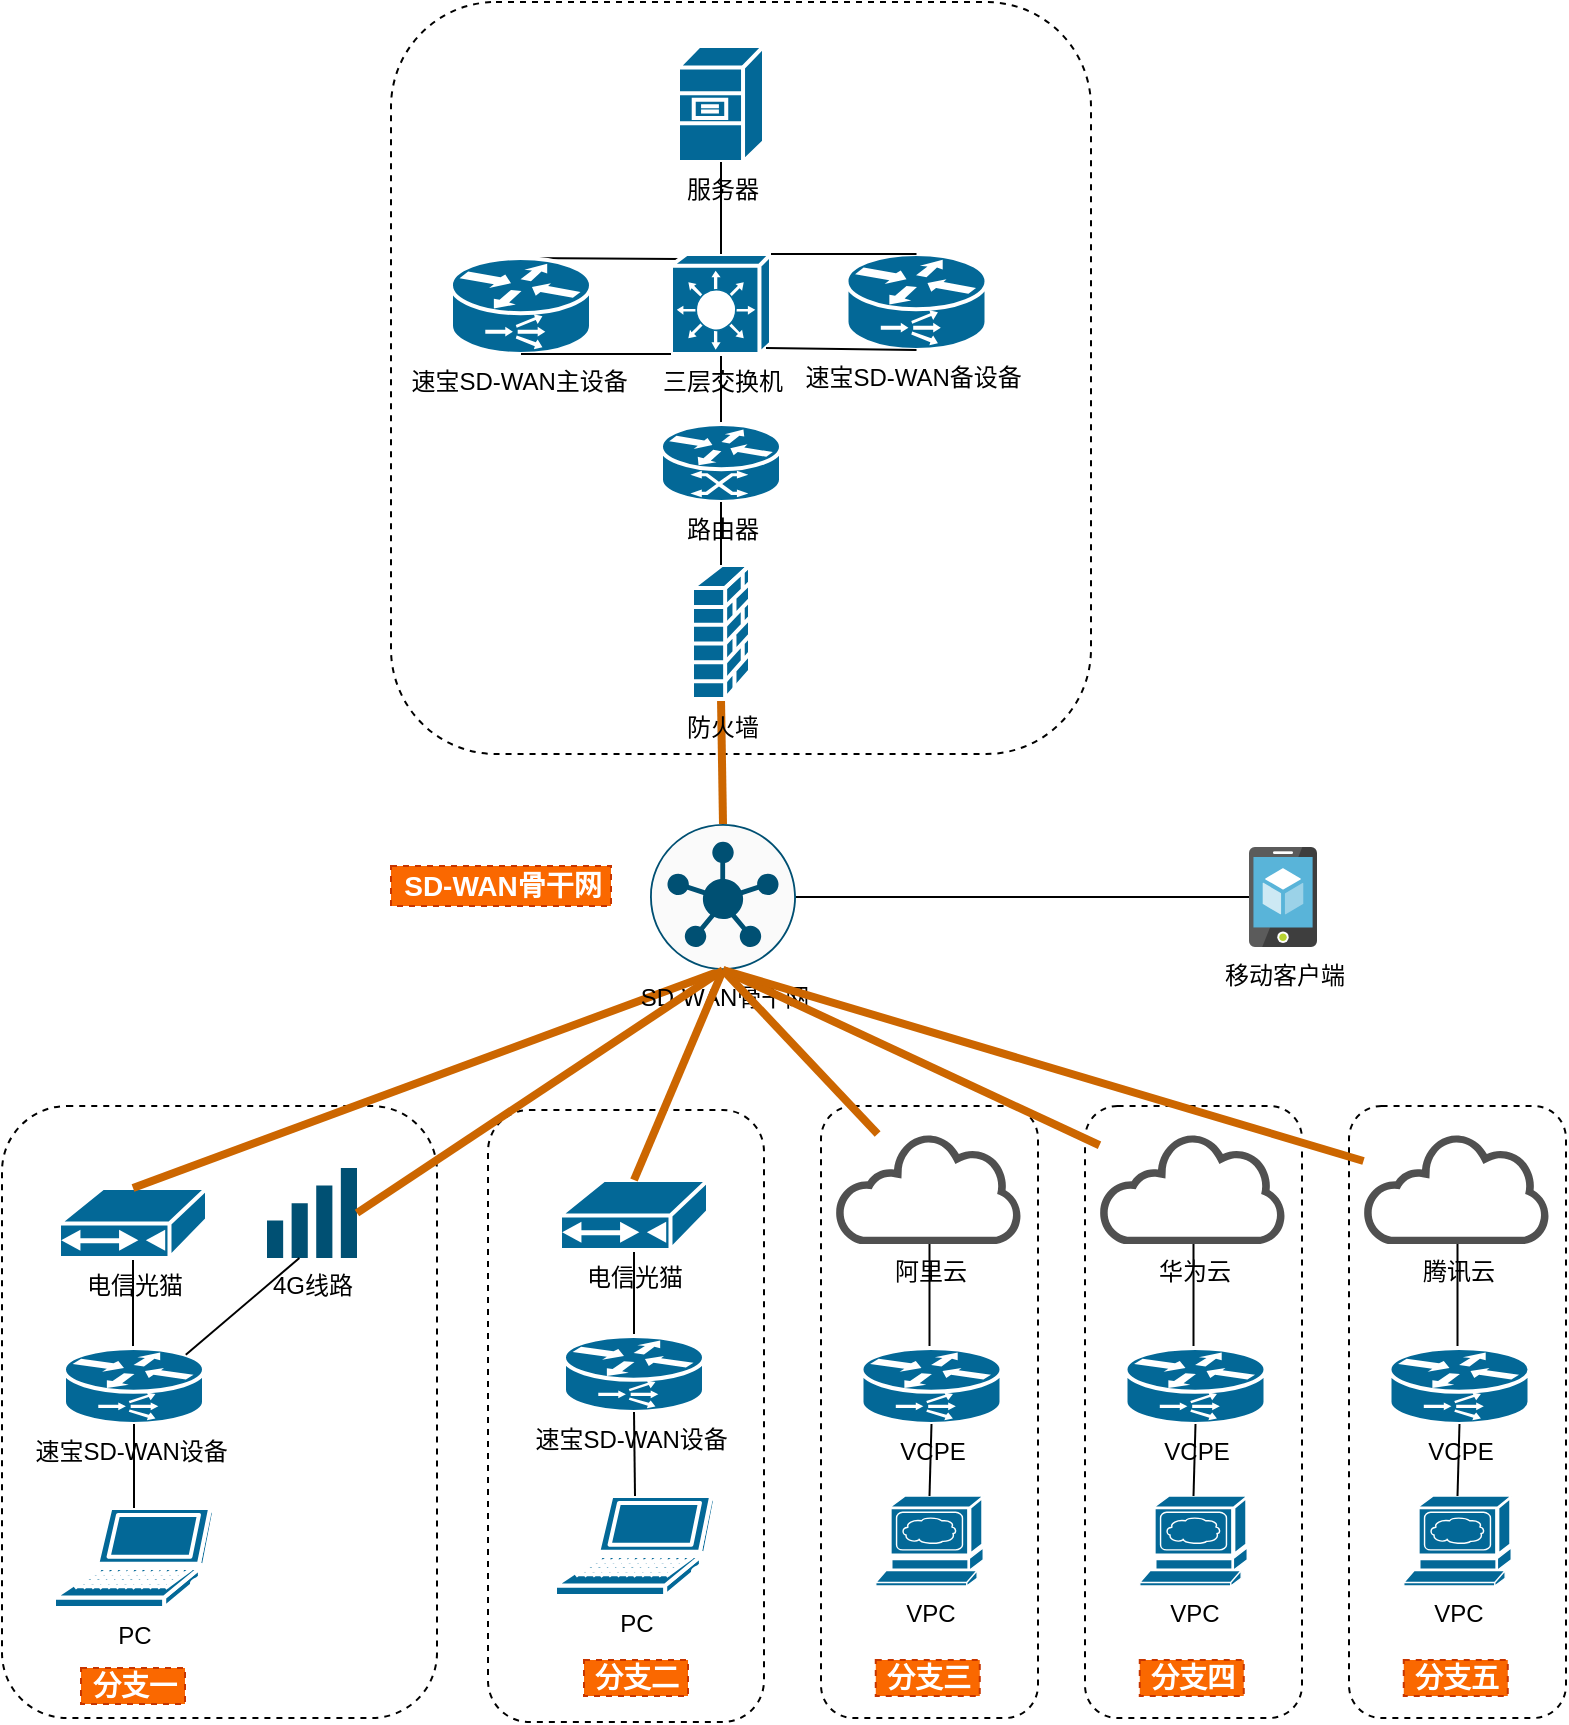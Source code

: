 <mxfile version="15.3.5" type="github">
  <diagram id="3BFR3GqZxXMxbAWBfeUj" name="Page-1">
    <mxGraphModel dx="1038" dy="539" grid="0" gridSize="10" guides="1" tooltips="1" connect="1" arrows="1" fold="1" page="1" pageScale="1" pageWidth="827" pageHeight="1169" math="0" shadow="0">
      <root>
        <mxCell id="0" />
        <mxCell id="1" parent="0" />
        <mxCell id="7UlHeGkB-n3cVjGxctKM-30" value="" style="rounded=1;whiteSpace=wrap;html=1;dashed=1;" parent="1" vertex="1">
          <mxGeometry x="422.5" y="701" width="108.5" height="306" as="geometry" />
        </mxCell>
        <mxCell id="7UlHeGkB-n3cVjGxctKM-20" value="" style="rounded=1;whiteSpace=wrap;html=1;dashed=1;" parent="1" vertex="1">
          <mxGeometry x="207.5" y="149" width="350" height="376" as="geometry" />
        </mxCell>
        <mxCell id="EAKdSy7ptGbpC2-vD8Ey-16" value="" style="rounded=1;whiteSpace=wrap;html=1;dashed=1;" parent="1" vertex="1">
          <mxGeometry x="13" y="701" width="217.5" height="306" as="geometry" />
        </mxCell>
        <mxCell id="EAKdSy7ptGbpC2-vD8Ey-11" style="edgeStyle=none;rounded=1;orthogonalLoop=1;jettySize=auto;html=1;exitX=0.5;exitY=0;exitDx=0;exitDy=0;exitPerimeter=0;entryX=0.5;entryY=1;entryDx=0;entryDy=0;entryPerimeter=0;startArrow=none;startFill=0;endArrow=none;endFill=0;" parent="1" target="EAKdSy7ptGbpC2-vD8Ey-10" edge="1">
          <mxGeometry relative="1" as="geometry">
            <mxPoint x="78.5" y="832" as="sourcePoint" />
          </mxGeometry>
        </mxCell>
        <mxCell id="EAKdSy7ptGbpC2-vD8Ey-8" value="速宝SD-WAN设备&amp;nbsp;" style="shape=mxgraph.cisco.routers.content_service_router;html=1;pointerEvents=1;dashed=0;fillColor=#036897;strokeColor=#ffffff;strokeWidth=2;verticalLabelPosition=bottom;verticalAlign=top;align=center;outlineConnect=0;" parent="1" vertex="1">
          <mxGeometry x="44" y="822" width="70" height="38" as="geometry" />
        </mxCell>
        <mxCell id="EAKdSy7ptGbpC2-vD8Ey-10" value="电信光猫" style="shape=mxgraph.cisco.modems_and_phones.cable_modem;html=1;pointerEvents=1;dashed=0;fillColor=#036897;strokeColor=#ffffff;strokeWidth=2;verticalLabelPosition=bottom;verticalAlign=top;align=center;outlineConnect=0;" parent="1" vertex="1">
          <mxGeometry x="41.5" y="742" width="74" height="35" as="geometry" />
        </mxCell>
        <mxCell id="EAKdSy7ptGbpC2-vD8Ey-12" value="PC" style="shape=mxgraph.cisco.computers_and_peripherals.laptop;html=1;pointerEvents=1;dashed=0;fillColor=#036897;strokeColor=#ffffff;strokeWidth=2;verticalLabelPosition=bottom;verticalAlign=top;align=center;outlineConnect=0;" parent="1" vertex="1">
          <mxGeometry x="39" y="902" width="80" height="50" as="geometry" />
        </mxCell>
        <mxCell id="EAKdSy7ptGbpC2-vD8Ey-17" style="edgeStyle=none;rounded=1;orthogonalLoop=1;jettySize=auto;html=1;exitX=0.5;exitY=0;exitDx=0;exitDy=0;startArrow=none;startFill=0;endArrow=none;endFill=0;" parent="1" edge="1">
          <mxGeometry relative="1" as="geometry">
            <mxPoint x="120.25" y="703" as="sourcePoint" />
            <mxPoint x="120.25" y="703" as="targetPoint" />
          </mxGeometry>
        </mxCell>
        <mxCell id="pgLIFL3BZB2Xo_3dE_xm-6" value="&lt;span style=&quot;font-size: 14px&quot;&gt;分支一&lt;/span&gt;" style="text;html=1;resizable=0;autosize=1;align=center;verticalAlign=middle;points=[];fillColor=#fa6800;strokeColor=#C73500;rounded=0;dashed=1;fontColor=#ffffff;fontStyle=1" parent="1" vertex="1">
          <mxGeometry x="52.5" y="982" width="52" height="18" as="geometry" />
        </mxCell>
        <mxCell id="pgLIFL3BZB2Xo_3dE_xm-12" value="&lt;font style=&quot;font-size: 14px&quot;&gt;SD-WAN骨干网&lt;/font&gt;" style="text;html=1;resizable=0;autosize=1;align=center;verticalAlign=middle;points=[];fillColor=#fa6800;strokeColor=#C73500;rounded=0;dashed=1;fontColor=#ffffff;fontStyle=1" parent="1" vertex="1">
          <mxGeometry x="207.5" y="581" width="110" height="20" as="geometry" />
        </mxCell>
        <mxCell id="7UlHeGkB-n3cVjGxctKM-9" style="rounded=1;orthogonalLoop=1;jettySize=auto;html=1;exitX=0.5;exitY=0;exitDx=0;exitDy=0;exitPerimeter=0;endArrow=none;endFill=0;startArrow=none;startFill=0;entryX=0.5;entryY=1;entryDx=0;entryDy=0;entryPerimeter=0;" parent="1" source="CTemaUN2CCBBiWH_kIwZ-6" target="CTemaUN2CCBBiWH_kIwZ-2" edge="1">
          <mxGeometry relative="1" as="geometry">
            <mxPoint x="228.5" y="552.5" as="sourcePoint" />
            <mxPoint x="137.5" y="622" as="targetPoint" />
          </mxGeometry>
        </mxCell>
        <mxCell id="7UlHeGkB-n3cVjGxctKM-10" style="rounded=1;orthogonalLoop=1;jettySize=auto;html=1;exitX=0.5;exitY=0;exitDx=0;exitDy=0;exitPerimeter=0;endArrow=none;endFill=0;startArrow=none;startFill=0;entryX=0.08;entryY=0.05;entryDx=0;entryDy=0;entryPerimeter=0;" parent="1" source="CTemaUN2CCBBiWH_kIwZ-3" target="CTemaUN2CCBBiWH_kIwZ-2" edge="1">
          <mxGeometry relative="1" as="geometry">
            <mxPoint x="108.5" y="622" as="sourcePoint" />
            <mxPoint x="51.5" y="545" as="targetPoint" />
          </mxGeometry>
        </mxCell>
        <mxCell id="7UlHeGkB-n3cVjGxctKM-11" style="edgeStyle=none;orthogonalLoop=1;jettySize=auto;html=1;startArrow=none;startFill=0;endArrow=none;endFill=0;rounded=1;strokeColor=#CC6600;strokeWidth=4;entryX=0.5;entryY=1;entryDx=0;entryDy=0;entryPerimeter=0;exitX=0.5;exitY=0;exitDx=0;exitDy=0;exitPerimeter=0;" parent="1" source="EAKdSy7ptGbpC2-vD8Ey-10" target="CTemaUN2CCBBiWH_kIwZ-15" edge="1">
          <mxGeometry relative="1" as="geometry">
            <mxPoint x="471.75" y="704" as="sourcePoint" />
            <mxPoint x="471.75" y="539" as="targetPoint" />
          </mxGeometry>
        </mxCell>
        <mxCell id="7UlHeGkB-n3cVjGxctKM-16" style="edgeStyle=none;orthogonalLoop=1;jettySize=auto;html=1;startArrow=none;startFill=0;endArrow=none;endFill=0;rounded=1;strokeColor=#CC6600;strokeWidth=4;exitX=0.5;exitY=0;exitDx=0;exitDy=0;exitPerimeter=0;entryX=0.5;entryY=1;entryDx=0;entryDy=0;entryPerimeter=0;" parent="1" source="CTemaUN2CCBBiWH_kIwZ-15" target="CTemaUN2CCBBiWH_kIwZ-5" edge="1">
          <mxGeometry relative="1" as="geometry">
            <mxPoint x="226" y="704" as="sourcePoint" />
            <mxPoint x="226.5" y="539" as="targetPoint" />
          </mxGeometry>
        </mxCell>
        <mxCell id="7UlHeGkB-n3cVjGxctKM-17" value="移动客户端" style="aspect=fixed;html=1;points=[];align=center;image;fontSize=12;image=img/lib/mscae/App_Service_Mobile_App.svg;" parent="1" vertex="1">
          <mxGeometry x="636.5" y="571.5" width="34" height="50" as="geometry" />
        </mxCell>
        <mxCell id="7UlHeGkB-n3cVjGxctKM-23" value="4G线路" style="points=[[0,0.58,0],[0.09,0.58,0],[0.36,0.39,0],[0.64,0.195,0],[0.91,0,0],[1,0,0],[1,0.25,0],[1,0.5,0],[1,0.75,0],[1,1,0],[0,1,0],[0.09,1,0],[0.36,1,0],[0.64,1,0],[0.91,1,0],[0,0.79,0]];verticalLabelPosition=bottom;html=1;verticalAlign=top;aspect=fixed;align=center;pointerEvents=1;shape=mxgraph.cisco19.wifi_indicator;fillColor=#005073;strokeColor=none;" parent="1" vertex="1">
          <mxGeometry x="145.5" y="732" width="45" height="45" as="geometry" />
        </mxCell>
        <mxCell id="7UlHeGkB-n3cVjGxctKM-24" style="rounded=1;orthogonalLoop=1;jettySize=auto;html=1;exitX=0.5;exitY=0;exitDx=0;exitDy=0;exitPerimeter=0;endArrow=none;endFill=0;startArrow=none;startFill=0;entryX=0.5;entryY=1;entryDx=0;entryDy=0;entryPerimeter=0;" parent="1" source="EAKdSy7ptGbpC2-vD8Ey-12" target="EAKdSy7ptGbpC2-vD8Ey-8" edge="1">
          <mxGeometry relative="1" as="geometry">
            <mxPoint x="53.5" y="967" as="sourcePoint" />
            <mxPoint x="-22" y="874" as="targetPoint" />
          </mxGeometry>
        </mxCell>
        <mxCell id="7UlHeGkB-n3cVjGxctKM-26" value="阿里云" style="pointerEvents=1;shadow=0;dashed=0;html=1;strokeColor=none;fillColor=#505050;labelPosition=center;verticalLabelPosition=bottom;outlineConnect=0;verticalAlign=top;align=center;shape=mxgraph.office.clouds.cloud;" parent="1" vertex="1">
          <mxGeometry x="429.75" y="715" width="94" height="55" as="geometry" />
        </mxCell>
        <mxCell id="7UlHeGkB-n3cVjGxctKM-28" style="rounded=1;orthogonalLoop=1;jettySize=auto;html=1;endArrow=none;endFill=0;startArrow=none;startFill=0;entryX=1;entryY=0.5;entryDx=0;entryDy=0;entryPerimeter=0;" parent="1" source="7UlHeGkB-n3cVjGxctKM-17" target="CTemaUN2CCBBiWH_kIwZ-15" edge="1">
          <mxGeometry relative="1" as="geometry">
            <mxPoint x="416.25" y="891" as="sourcePoint" />
            <mxPoint x="676.5" y="869" as="targetPoint" />
          </mxGeometry>
        </mxCell>
        <mxCell id="7UlHeGkB-n3cVjGxctKM-29" style="rounded=1;orthogonalLoop=1;jettySize=auto;html=1;endArrow=none;endFill=0;startArrow=none;startFill=0;exitX=0.5;exitY=0;exitDx=0;exitDy=0;exitPerimeter=0;" parent="1" target="7UlHeGkB-n3cVjGxctKM-26" edge="1">
          <mxGeometry relative="1" as="geometry">
            <mxPoint x="476.75" y="821" as="sourcePoint" />
            <mxPoint x="486.75" y="891" as="targetPoint" />
          </mxGeometry>
        </mxCell>
        <mxCell id="CTemaUN2CCBBiWH_kIwZ-2" value="三层交换机" style="shape=mxgraph.cisco.switches.layer_3_switch;html=1;pointerEvents=1;dashed=0;fillColor=#036897;strokeColor=#ffffff;strokeWidth=2;verticalLabelPosition=bottom;verticalAlign=top;align=center;outlineConnect=0;" parent="1" vertex="1">
          <mxGeometry x="347.5" y="275" width="50" height="50" as="geometry" />
        </mxCell>
        <mxCell id="CTemaUN2CCBBiWH_kIwZ-3" value="速宝SD-WAN主设备&amp;nbsp;" style="shape=mxgraph.cisco.routers.content_service_router;html=1;pointerEvents=1;dashed=0;fillColor=#036897;strokeColor=#ffffff;strokeWidth=2;verticalLabelPosition=bottom;verticalAlign=top;align=center;outlineConnect=0;" parent="1" vertex="1">
          <mxGeometry x="237.5" y="277" width="70" height="48" as="geometry" />
        </mxCell>
        <mxCell id="CTemaUN2CCBBiWH_kIwZ-4" value="速宝SD-WAN备设备&amp;nbsp;" style="shape=mxgraph.cisco.routers.content_service_router;html=1;pointerEvents=1;dashed=0;fillColor=#036897;strokeColor=#ffffff;strokeWidth=2;verticalLabelPosition=bottom;verticalAlign=top;align=center;outlineConnect=0;" parent="1" vertex="1">
          <mxGeometry x="435.25" y="275" width="70" height="48" as="geometry" />
        </mxCell>
        <mxCell id="CTemaUN2CCBBiWH_kIwZ-5" value="防火墙" style="shape=mxgraph.cisco.security.firewall;html=1;pointerEvents=1;dashed=0;fillColor=#036897;strokeColor=#ffffff;strokeWidth=2;verticalLabelPosition=bottom;verticalAlign=top;align=center;outlineConnect=0;" parent="1" vertex="1">
          <mxGeometry x="358" y="430.5" width="29" height="67" as="geometry" />
        </mxCell>
        <mxCell id="CTemaUN2CCBBiWH_kIwZ-8" style="rounded=1;orthogonalLoop=1;jettySize=auto;html=1;exitX=0.5;exitY=1;exitDx=0;exitDy=0;exitPerimeter=0;endArrow=none;endFill=0;startArrow=none;startFill=0;entryX=0;entryY=1;entryDx=0;entryDy=0;entryPerimeter=0;" parent="1" source="CTemaUN2CCBBiWH_kIwZ-3" target="CTemaUN2CCBBiWH_kIwZ-2" edge="1">
          <mxGeometry relative="1" as="geometry">
            <mxPoint x="260.5" y="313.5" as="sourcePoint" />
            <mxPoint x="347.5" y="313" as="targetPoint" />
          </mxGeometry>
        </mxCell>
        <mxCell id="CTemaUN2CCBBiWH_kIwZ-9" style="rounded=1;orthogonalLoop=1;jettySize=auto;html=1;exitX=0.5;exitY=0;exitDx=0;exitDy=0;exitPerimeter=0;endArrow=none;endFill=0;startArrow=none;startFill=0;entryX=1;entryY=0;entryDx=0;entryDy=0;entryPerimeter=0;" parent="1" source="CTemaUN2CCBBiWH_kIwZ-4" target="CTemaUN2CCBBiWH_kIwZ-2" edge="1">
          <mxGeometry relative="1" as="geometry">
            <mxPoint x="274.5" y="288" as="sourcePoint" />
            <mxPoint x="361.5" y="287.5" as="targetPoint" />
          </mxGeometry>
        </mxCell>
        <mxCell id="CTemaUN2CCBBiWH_kIwZ-10" style="rounded=1;orthogonalLoop=1;jettySize=auto;html=1;exitX=0.5;exitY=1;exitDx=0;exitDy=0;exitPerimeter=0;endArrow=none;endFill=0;startArrow=none;startFill=0;entryX=0.95;entryY=0.94;entryDx=0;entryDy=0;entryPerimeter=0;" parent="1" source="CTemaUN2CCBBiWH_kIwZ-4" target="CTemaUN2CCBBiWH_kIwZ-2" edge="1">
          <mxGeometry relative="1" as="geometry">
            <mxPoint x="274.5" y="336" as="sourcePoint" />
            <mxPoint x="357.5" y="335" as="targetPoint" />
          </mxGeometry>
        </mxCell>
        <mxCell id="CTemaUN2CCBBiWH_kIwZ-6" value="路由器" style="shape=mxgraph.cisco.routers.atm_router;sketch=0;html=1;pointerEvents=1;dashed=0;fillColor=#036897;strokeColor=#ffffff;strokeWidth=2;verticalLabelPosition=bottom;verticalAlign=top;align=center;outlineConnect=0;" parent="1" vertex="1">
          <mxGeometry x="342.5" y="360" width="60" height="39" as="geometry" />
        </mxCell>
        <mxCell id="CTemaUN2CCBBiWH_kIwZ-11" value="" style="rounded=1;orthogonalLoop=1;jettySize=auto;html=1;exitX=0.5;exitY=0;exitDx=0;exitDy=0;exitPerimeter=0;endArrow=none;endFill=0;startArrow=none;startFill=0;entryX=0.5;entryY=1;entryDx=0;entryDy=0;entryPerimeter=0;" parent="1" source="CTemaUN2CCBBiWH_kIwZ-5" target="CTemaUN2CCBBiWH_kIwZ-6" edge="1">
          <mxGeometry relative="1" as="geometry">
            <mxPoint x="370" y="470" as="sourcePoint" />
            <mxPoint x="372.5" y="325" as="targetPoint" />
          </mxGeometry>
        </mxCell>
        <mxCell id="CTemaUN2CCBBiWH_kIwZ-13" value="服务器" style="shape=mxgraph.cisco.servers.file_server;sketch=0;html=1;pointerEvents=1;dashed=0;fillColor=#036897;strokeColor=#ffffff;strokeWidth=2;verticalLabelPosition=bottom;verticalAlign=top;align=center;outlineConnect=0;" parent="1" vertex="1">
          <mxGeometry x="351" y="171" width="43" height="58" as="geometry" />
        </mxCell>
        <mxCell id="CTemaUN2CCBBiWH_kIwZ-14" style="rounded=1;orthogonalLoop=1;jettySize=auto;html=1;exitX=0.5;exitY=1;exitDx=0;exitDy=0;exitPerimeter=0;endArrow=none;endFill=0;startArrow=none;startFill=0;entryX=0.5;entryY=0;entryDx=0;entryDy=0;entryPerimeter=0;" parent="1" source="CTemaUN2CCBBiWH_kIwZ-13" target="CTemaUN2CCBBiWH_kIwZ-2" edge="1">
          <mxGeometry relative="1" as="geometry">
            <mxPoint x="480.25" y="285" as="sourcePoint" />
            <mxPoint x="407.5" y="285" as="targetPoint" />
          </mxGeometry>
        </mxCell>
        <mxCell id="CTemaUN2CCBBiWH_kIwZ-15" value="SD-WAN骨干网" style="sketch=0;points=[[0.5,0,0],[1,0.5,0],[0.5,1,0],[0,0.5,0],[0.145,0.145,0],[0.856,0.145,0],[0.855,0.856,0],[0.145,0.855,0]];verticalLabelPosition=bottom;html=1;verticalAlign=top;aspect=fixed;align=center;pointerEvents=1;shape=mxgraph.cisco19.rect;prIcon=vsmart;fillColor=#FAFAFA;strokeColor=#005073;" parent="1" vertex="1">
          <mxGeometry x="337" y="560" width="73" height="73" as="geometry" />
        </mxCell>
        <mxCell id="CTemaUN2CCBBiWH_kIwZ-16" value="" style="rounded=1;whiteSpace=wrap;html=1;dashed=1;" parent="1" vertex="1">
          <mxGeometry x="256" y="703" width="138" height="306" as="geometry" />
        </mxCell>
        <mxCell id="CTemaUN2CCBBiWH_kIwZ-17" style="edgeStyle=none;rounded=1;orthogonalLoop=1;jettySize=auto;html=1;exitX=0.5;exitY=0;exitDx=0;exitDy=0;exitPerimeter=0;entryX=0.5;entryY=1;entryDx=0;entryDy=0;entryPerimeter=0;startArrow=none;startFill=0;endArrow=none;endFill=0;" parent="1" source="CTemaUN2CCBBiWH_kIwZ-18" target="CTemaUN2CCBBiWH_kIwZ-19" edge="1">
          <mxGeometry relative="1" as="geometry">
            <mxPoint x="329.5" y="813" as="sourcePoint" />
          </mxGeometry>
        </mxCell>
        <mxCell id="CTemaUN2CCBBiWH_kIwZ-18" value="速宝SD-WAN设备&amp;nbsp;" style="shape=mxgraph.cisco.routers.content_service_router;html=1;pointerEvents=1;dashed=0;fillColor=#036897;strokeColor=#ffffff;strokeWidth=2;verticalLabelPosition=bottom;verticalAlign=top;align=center;outlineConnect=0;" parent="1" vertex="1">
          <mxGeometry x="294" y="816" width="70" height="38" as="geometry" />
        </mxCell>
        <mxCell id="CTemaUN2CCBBiWH_kIwZ-19" value="电信光猫" style="shape=mxgraph.cisco.modems_and_phones.cable_modem;html=1;pointerEvents=1;dashed=0;fillColor=#036897;strokeColor=#ffffff;strokeWidth=2;verticalLabelPosition=bottom;verticalAlign=top;align=center;outlineConnect=0;" parent="1" vertex="1">
          <mxGeometry x="292" y="738" width="74" height="35" as="geometry" />
        </mxCell>
        <mxCell id="CTemaUN2CCBBiWH_kIwZ-20" value="PC" style="shape=mxgraph.cisco.computers_and_peripherals.laptop;html=1;pointerEvents=1;dashed=0;fillColor=#036897;strokeColor=#ffffff;strokeWidth=2;verticalLabelPosition=bottom;verticalAlign=top;align=center;outlineConnect=0;" parent="1" vertex="1">
          <mxGeometry x="289.5" y="896" width="80" height="50" as="geometry" />
        </mxCell>
        <mxCell id="CTemaUN2CCBBiWH_kIwZ-21" style="edgeStyle=none;rounded=1;orthogonalLoop=1;jettySize=auto;html=1;exitX=0.5;exitY=0;exitDx=0;exitDy=0;startArrow=none;startFill=0;endArrow=none;endFill=0;" parent="1" source="CTemaUN2CCBBiWH_kIwZ-16" target="CTemaUN2CCBBiWH_kIwZ-16" edge="1">
          <mxGeometry relative="1" as="geometry" />
        </mxCell>
        <mxCell id="CTemaUN2CCBBiWH_kIwZ-22" value="&lt;span style=&quot;font-size: 14px&quot;&gt;分支二&lt;/span&gt;" style="text;html=1;resizable=0;autosize=1;align=center;verticalAlign=middle;points=[];fillColor=#fa6800;strokeColor=#C73500;rounded=0;dashed=1;fontColor=#ffffff;fontStyle=1" parent="1" vertex="1">
          <mxGeometry x="304" y="978" width="52" height="18" as="geometry" />
        </mxCell>
        <mxCell id="CTemaUN2CCBBiWH_kIwZ-23" style="rounded=1;orthogonalLoop=1;jettySize=auto;html=1;exitX=0.5;exitY=0;exitDx=0;exitDy=0;exitPerimeter=0;endArrow=none;endFill=0;startArrow=none;startFill=0;entryX=0.5;entryY=1;entryDx=0;entryDy=0;entryPerimeter=0;" parent="1" source="CTemaUN2CCBBiWH_kIwZ-20" target="CTemaUN2CCBBiWH_kIwZ-18" edge="1">
          <mxGeometry relative="1" as="geometry">
            <mxPoint x="304.5" y="948" as="sourcePoint" />
            <mxPoint x="229" y="855" as="targetPoint" />
          </mxGeometry>
        </mxCell>
        <mxCell id="CTemaUN2CCBBiWH_kIwZ-27" style="edgeStyle=none;rounded=1;orthogonalLoop=1;jettySize=auto;html=1;exitX=0.87;exitY=0.09;exitDx=0;exitDy=0;exitPerimeter=0;entryX=0.36;entryY=1;entryDx=0;entryDy=0;entryPerimeter=0;startArrow=none;startFill=0;endArrow=none;endFill=0;" parent="1" source="EAKdSy7ptGbpC2-vD8Ey-8" target="7UlHeGkB-n3cVjGxctKM-23" edge="1">
          <mxGeometry relative="1" as="geometry">
            <mxPoint x="176" y="862" as="sourcePoint" />
            <mxPoint x="176" y="807" as="targetPoint" />
          </mxGeometry>
        </mxCell>
        <mxCell id="CTemaUN2CCBBiWH_kIwZ-28" style="edgeStyle=none;orthogonalLoop=1;jettySize=auto;html=1;startArrow=none;startFill=0;endArrow=none;endFill=0;rounded=1;strokeColor=#CC6600;strokeWidth=4;entryX=0.5;entryY=1;entryDx=0;entryDy=0;entryPerimeter=0;exitX=1;exitY=0.5;exitDx=0;exitDy=0;exitPerimeter=0;" parent="1" source="7UlHeGkB-n3cVjGxctKM-23" target="CTemaUN2CCBBiWH_kIwZ-15" edge="1">
          <mxGeometry relative="1" as="geometry">
            <mxPoint x="145.5" y="732" as="sourcePoint" />
            <mxPoint x="383.5" y="643" as="targetPoint" />
          </mxGeometry>
        </mxCell>
        <mxCell id="CTemaUN2CCBBiWH_kIwZ-29" style="edgeStyle=none;orthogonalLoop=1;jettySize=auto;html=1;startArrow=none;startFill=0;endArrow=none;endFill=0;rounded=1;strokeColor=#CC6600;strokeWidth=4;entryX=0.5;entryY=0;entryDx=0;entryDy=0;entryPerimeter=0;exitX=0.5;exitY=1;exitDx=0;exitDy=0;exitPerimeter=0;" parent="1" source="CTemaUN2CCBBiWH_kIwZ-15" target="CTemaUN2CCBBiWH_kIwZ-19" edge="1">
          <mxGeometry relative="1" as="geometry">
            <mxPoint x="374.5" y="637" as="sourcePoint" />
            <mxPoint x="383.5" y="643" as="targetPoint" />
          </mxGeometry>
        </mxCell>
        <mxCell id="CTemaUN2CCBBiWH_kIwZ-32" value="VCPE" style="shape=mxgraph.cisco.routers.content_service_router;html=1;pointerEvents=1;dashed=0;fillColor=#036897;strokeColor=#ffffff;strokeWidth=2;verticalLabelPosition=bottom;verticalAlign=top;align=center;outlineConnect=0;" parent="1" vertex="1">
          <mxGeometry x="442.75" y="822" width="70" height="38" as="geometry" />
        </mxCell>
        <mxCell id="CTemaUN2CCBBiWH_kIwZ-34" value="VPC" style="shape=mxgraph.cisco.servers.www_server;sketch=0;html=1;pointerEvents=1;dashed=0;fillColor=#036897;strokeColor=#ffffff;strokeWidth=2;verticalLabelPosition=bottom;verticalAlign=top;align=center;outlineConnect=0;" parent="1" vertex="1">
          <mxGeometry x="449.88" y="896" width="53.75" height="45" as="geometry" />
        </mxCell>
        <mxCell id="CTemaUN2CCBBiWH_kIwZ-37" style="rounded=1;orthogonalLoop=1;jettySize=auto;html=1;endArrow=none;endFill=0;startArrow=none;startFill=0;exitX=0.5;exitY=1;exitDx=0;exitDy=0;exitPerimeter=0;entryX=0.5;entryY=0;entryDx=0;entryDy=0;entryPerimeter=0;" parent="1" source="CTemaUN2CCBBiWH_kIwZ-32" target="CTemaUN2CCBBiWH_kIwZ-34" edge="1">
          <mxGeometry relative="1" as="geometry">
            <mxPoint x="486.75" y="831" as="sourcePoint" />
            <mxPoint x="486.75" y="780" as="targetPoint" />
          </mxGeometry>
        </mxCell>
        <mxCell id="CTemaUN2CCBBiWH_kIwZ-38" value="&lt;span style=&quot;font-size: 14px&quot;&gt;分支三&lt;/span&gt;" style="text;html=1;resizable=0;autosize=1;align=center;verticalAlign=middle;points=[];fillColor=#fa6800;strokeColor=#C73500;rounded=0;dashed=1;fontColor=#ffffff;fontStyle=1" parent="1" vertex="1">
          <mxGeometry x="449.88" y="978" width="52" height="18" as="geometry" />
        </mxCell>
        <mxCell id="CTemaUN2CCBBiWH_kIwZ-41" value="" style="rounded=1;whiteSpace=wrap;html=1;dashed=1;" parent="1" vertex="1">
          <mxGeometry x="554.5" y="701" width="108.5" height="306" as="geometry" />
        </mxCell>
        <mxCell id="CTemaUN2CCBBiWH_kIwZ-42" value="华为云" style="pointerEvents=1;shadow=0;dashed=0;html=1;strokeColor=none;fillColor=#505050;labelPosition=center;verticalLabelPosition=bottom;outlineConnect=0;verticalAlign=top;align=center;shape=mxgraph.office.clouds.cloud;" parent="1" vertex="1">
          <mxGeometry x="561.75" y="715" width="94" height="55" as="geometry" />
        </mxCell>
        <mxCell id="CTemaUN2CCBBiWH_kIwZ-43" style="rounded=1;orthogonalLoop=1;jettySize=auto;html=1;endArrow=none;endFill=0;startArrow=none;startFill=0;exitX=0.5;exitY=0;exitDx=0;exitDy=0;exitPerimeter=0;" parent="1" target="CTemaUN2CCBBiWH_kIwZ-42" edge="1">
          <mxGeometry relative="1" as="geometry">
            <mxPoint x="608.75" y="821" as="sourcePoint" />
            <mxPoint x="618.75" y="891" as="targetPoint" />
          </mxGeometry>
        </mxCell>
        <mxCell id="CTemaUN2CCBBiWH_kIwZ-44" value="VCPE" style="shape=mxgraph.cisco.routers.content_service_router;html=1;pointerEvents=1;dashed=0;fillColor=#036897;strokeColor=#ffffff;strokeWidth=2;verticalLabelPosition=bottom;verticalAlign=top;align=center;outlineConnect=0;" parent="1" vertex="1">
          <mxGeometry x="574.75" y="822" width="70" height="38" as="geometry" />
        </mxCell>
        <mxCell id="CTemaUN2CCBBiWH_kIwZ-45" value="VPC" style="shape=mxgraph.cisco.servers.www_server;sketch=0;html=1;pointerEvents=1;dashed=0;fillColor=#036897;strokeColor=#ffffff;strokeWidth=2;verticalLabelPosition=bottom;verticalAlign=top;align=center;outlineConnect=0;" parent="1" vertex="1">
          <mxGeometry x="581.88" y="896" width="53.75" height="45" as="geometry" />
        </mxCell>
        <mxCell id="CTemaUN2CCBBiWH_kIwZ-46" style="rounded=1;orthogonalLoop=1;jettySize=auto;html=1;endArrow=none;endFill=0;startArrow=none;startFill=0;exitX=0.5;exitY=1;exitDx=0;exitDy=0;exitPerimeter=0;entryX=0.5;entryY=0;entryDx=0;entryDy=0;entryPerimeter=0;" parent="1" source="CTemaUN2CCBBiWH_kIwZ-44" target="CTemaUN2CCBBiWH_kIwZ-45" edge="1">
          <mxGeometry relative="1" as="geometry">
            <mxPoint x="618.75" y="831" as="sourcePoint" />
            <mxPoint x="618.75" y="780" as="targetPoint" />
          </mxGeometry>
        </mxCell>
        <mxCell id="CTemaUN2CCBBiWH_kIwZ-47" value="&lt;span style=&quot;font-size: 14px&quot;&gt;分支四&lt;/span&gt;" style="text;html=1;resizable=0;autosize=1;align=center;verticalAlign=middle;points=[];fillColor=#fa6800;strokeColor=#C73500;rounded=0;dashed=1;fontColor=#ffffff;fontStyle=1" parent="1" vertex="1">
          <mxGeometry x="581.88" y="978" width="52" height="18" as="geometry" />
        </mxCell>
        <mxCell id="CTemaUN2CCBBiWH_kIwZ-48" value="" style="rounded=1;whiteSpace=wrap;html=1;dashed=1;" parent="1" vertex="1">
          <mxGeometry x="686.5" y="701" width="108.5" height="306" as="geometry" />
        </mxCell>
        <mxCell id="CTemaUN2CCBBiWH_kIwZ-49" value="腾讯云" style="pointerEvents=1;shadow=0;dashed=0;html=1;strokeColor=none;fillColor=#505050;labelPosition=center;verticalLabelPosition=bottom;outlineConnect=0;verticalAlign=top;align=center;shape=mxgraph.office.clouds.cloud;" parent="1" vertex="1">
          <mxGeometry x="693.75" y="715" width="94" height="55" as="geometry" />
        </mxCell>
        <mxCell id="CTemaUN2CCBBiWH_kIwZ-50" style="rounded=1;orthogonalLoop=1;jettySize=auto;html=1;endArrow=none;endFill=0;startArrow=none;startFill=0;exitX=0.5;exitY=0;exitDx=0;exitDy=0;exitPerimeter=0;" parent="1" target="CTemaUN2CCBBiWH_kIwZ-49" edge="1">
          <mxGeometry relative="1" as="geometry">
            <mxPoint x="740.75" y="821" as="sourcePoint" />
            <mxPoint x="750.75" y="891" as="targetPoint" />
          </mxGeometry>
        </mxCell>
        <mxCell id="CTemaUN2CCBBiWH_kIwZ-51" value="VCPE" style="shape=mxgraph.cisco.routers.content_service_router;html=1;pointerEvents=1;dashed=0;fillColor=#036897;strokeColor=#ffffff;strokeWidth=2;verticalLabelPosition=bottom;verticalAlign=top;align=center;outlineConnect=0;" parent="1" vertex="1">
          <mxGeometry x="706.75" y="822" width="70" height="38" as="geometry" />
        </mxCell>
        <mxCell id="CTemaUN2CCBBiWH_kIwZ-52" value="VPC" style="shape=mxgraph.cisco.servers.www_server;sketch=0;html=1;pointerEvents=1;dashed=0;fillColor=#036897;strokeColor=#ffffff;strokeWidth=2;verticalLabelPosition=bottom;verticalAlign=top;align=center;outlineConnect=0;" parent="1" vertex="1">
          <mxGeometry x="713.88" y="896" width="53.75" height="45" as="geometry" />
        </mxCell>
        <mxCell id="CTemaUN2CCBBiWH_kIwZ-53" style="rounded=1;orthogonalLoop=1;jettySize=auto;html=1;endArrow=none;endFill=0;startArrow=none;startFill=0;exitX=0.5;exitY=1;exitDx=0;exitDy=0;exitPerimeter=0;entryX=0.5;entryY=0;entryDx=0;entryDy=0;entryPerimeter=0;" parent="1" source="CTemaUN2CCBBiWH_kIwZ-51" target="CTemaUN2CCBBiWH_kIwZ-52" edge="1">
          <mxGeometry relative="1" as="geometry">
            <mxPoint x="750.75" y="831" as="sourcePoint" />
            <mxPoint x="750.75" y="780" as="targetPoint" />
          </mxGeometry>
        </mxCell>
        <mxCell id="CTemaUN2CCBBiWH_kIwZ-54" value="&lt;span style=&quot;font-size: 14px&quot;&gt;分支五&lt;/span&gt;" style="text;html=1;resizable=0;autosize=1;align=center;verticalAlign=middle;points=[];fillColor=#fa6800;strokeColor=#C73500;rounded=0;dashed=1;fontColor=#ffffff;fontStyle=1" parent="1" vertex="1">
          <mxGeometry x="713.88" y="978" width="52" height="18" as="geometry" />
        </mxCell>
        <mxCell id="CTemaUN2CCBBiWH_kIwZ-55" style="edgeStyle=none;orthogonalLoop=1;jettySize=auto;html=1;startArrow=none;startFill=0;endArrow=none;endFill=0;rounded=1;strokeColor=#CC6600;strokeWidth=4;exitX=0.5;exitY=1;exitDx=0;exitDy=0;exitPerimeter=0;" parent="1" source="CTemaUN2CCBBiWH_kIwZ-15" target="7UlHeGkB-n3cVjGxctKM-26" edge="1">
          <mxGeometry relative="1" as="geometry">
            <mxPoint x="383.5" y="643" as="sourcePoint" />
            <mxPoint x="339" y="748" as="targetPoint" />
          </mxGeometry>
        </mxCell>
        <mxCell id="CTemaUN2CCBBiWH_kIwZ-56" style="edgeStyle=none;orthogonalLoop=1;jettySize=auto;html=1;startArrow=none;startFill=0;endArrow=none;endFill=0;rounded=1;strokeColor=#CC6600;strokeWidth=4;entryX=0.5;entryY=1;entryDx=0;entryDy=0;entryPerimeter=0;" parent="1" source="CTemaUN2CCBBiWH_kIwZ-42" target="CTemaUN2CCBBiWH_kIwZ-15" edge="1">
          <mxGeometry relative="1" as="geometry">
            <mxPoint x="383.5" y="643" as="sourcePoint" />
            <mxPoint x="460.82" y="725" as="targetPoint" />
          </mxGeometry>
        </mxCell>
        <mxCell id="CTemaUN2CCBBiWH_kIwZ-57" style="edgeStyle=none;orthogonalLoop=1;jettySize=auto;html=1;startArrow=none;startFill=0;endArrow=none;endFill=0;rounded=1;strokeColor=#CC6600;strokeWidth=4;exitX=0.5;exitY=1;exitDx=0;exitDy=0;exitPerimeter=0;" parent="1" source="CTemaUN2CCBBiWH_kIwZ-15" target="CTemaUN2CCBBiWH_kIwZ-49" edge="1">
          <mxGeometry relative="1" as="geometry">
            <mxPoint x="393.5" y="653" as="sourcePoint" />
            <mxPoint x="470.82" y="735" as="targetPoint" />
          </mxGeometry>
        </mxCell>
      </root>
    </mxGraphModel>
  </diagram>
</mxfile>
